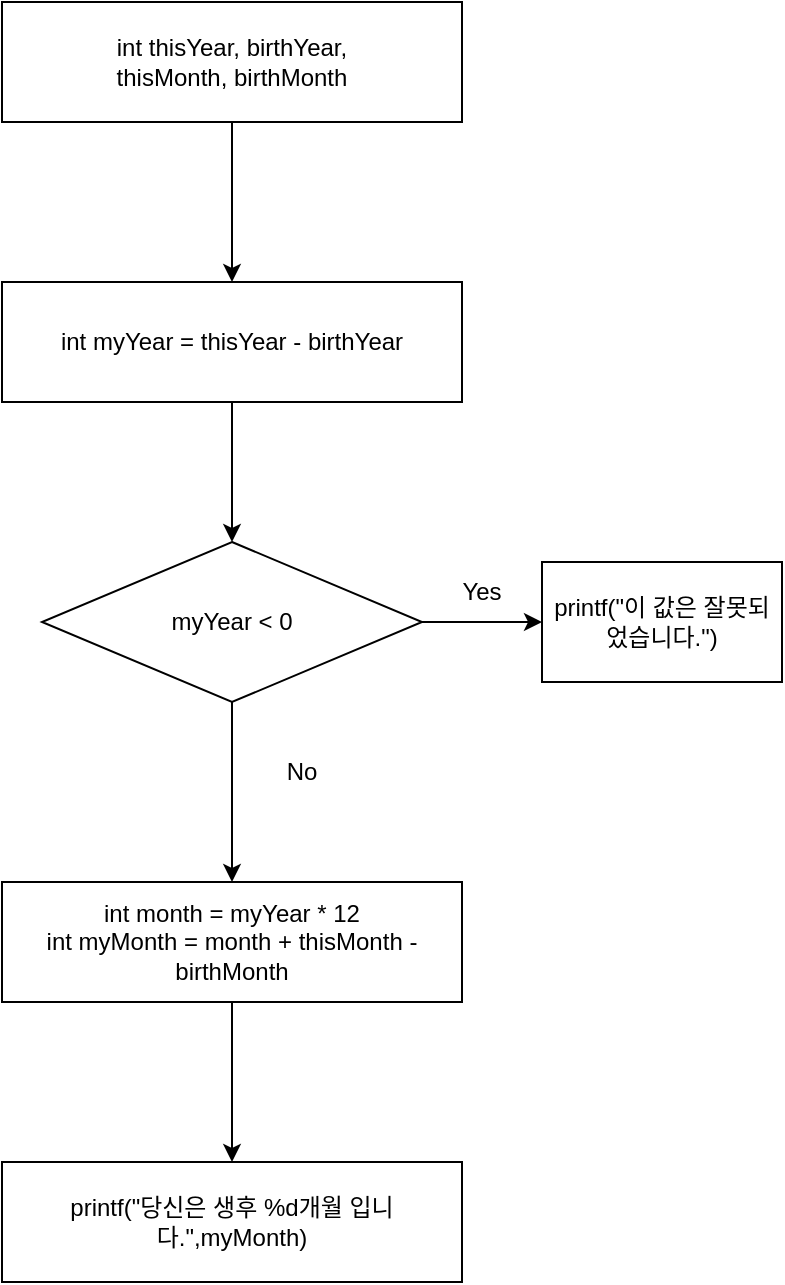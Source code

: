 <mxfile version="20.8.20" type="device"><diagram name="페이지-1" id="kRu-CjeTG0efcrezi78j"><mxGraphModel dx="822" dy="535" grid="1" gridSize="10" guides="1" tooltips="1" connect="1" arrows="1" fold="1" page="1" pageScale="1" pageWidth="827" pageHeight="1169" math="0" shadow="0"><root><mxCell id="0"/><mxCell id="1" parent="0"/><mxCell id="2gycAzq3X-CyHfPBIoUS-3" value="" style="edgeStyle=orthogonalEdgeStyle;rounded=0;orthogonalLoop=1;jettySize=auto;html=1;" edge="1" parent="1" source="2gycAzq3X-CyHfPBIoUS-1" target="2gycAzq3X-CyHfPBIoUS-2"><mxGeometry relative="1" as="geometry"/></mxCell><mxCell id="2gycAzq3X-CyHfPBIoUS-1" value="int thisYear, birthYear,&lt;br&gt;thisMonth, birthMonth" style="rounded=0;whiteSpace=wrap;html=1;" vertex="1" parent="1"><mxGeometry x="160" y="160" width="230" height="60" as="geometry"/></mxCell><mxCell id="2gycAzq3X-CyHfPBIoUS-5" value="" style="edgeStyle=orthogonalEdgeStyle;rounded=0;orthogonalLoop=1;jettySize=auto;html=1;" edge="1" parent="1" source="2gycAzq3X-CyHfPBIoUS-2" target="2gycAzq3X-CyHfPBIoUS-4"><mxGeometry relative="1" as="geometry"/></mxCell><mxCell id="2gycAzq3X-CyHfPBIoUS-2" value="int myYear = thisYear - birthYear" style="whiteSpace=wrap;html=1;rounded=0;" vertex="1" parent="1"><mxGeometry x="160" y="300" width="230" height="60" as="geometry"/></mxCell><mxCell id="2gycAzq3X-CyHfPBIoUS-8" value="" style="edgeStyle=orthogonalEdgeStyle;rounded=0;orthogonalLoop=1;jettySize=auto;html=1;" edge="1" parent="1" source="2gycAzq3X-CyHfPBIoUS-4" target="2gycAzq3X-CyHfPBIoUS-7"><mxGeometry relative="1" as="geometry"/></mxCell><mxCell id="2gycAzq3X-CyHfPBIoUS-12" value="" style="edgeStyle=orthogonalEdgeStyle;rounded=0;orthogonalLoop=1;jettySize=auto;html=1;" edge="1" parent="1" source="2gycAzq3X-CyHfPBIoUS-4" target="2gycAzq3X-CyHfPBIoUS-11"><mxGeometry relative="1" as="geometry"/></mxCell><mxCell id="2gycAzq3X-CyHfPBIoUS-4" value="myYear &amp;lt; 0" style="rhombus;whiteSpace=wrap;html=1;rounded=0;" vertex="1" parent="1"><mxGeometry x="180" y="430" width="190" height="80" as="geometry"/></mxCell><mxCell id="2gycAzq3X-CyHfPBIoUS-7" value="printf(&quot;이 값은 잘못되었습니다.&quot;)" style="whiteSpace=wrap;html=1;rounded=0;" vertex="1" parent="1"><mxGeometry x="430" y="440" width="120" height="60" as="geometry"/></mxCell><mxCell id="2gycAzq3X-CyHfPBIoUS-14" value="" style="edgeStyle=orthogonalEdgeStyle;rounded=0;orthogonalLoop=1;jettySize=auto;html=1;" edge="1" parent="1" source="2gycAzq3X-CyHfPBIoUS-11" target="2gycAzq3X-CyHfPBIoUS-13"><mxGeometry relative="1" as="geometry"/></mxCell><mxCell id="2gycAzq3X-CyHfPBIoUS-11" value="int month = myYear * 12&lt;br&gt;int myMonth = month + thisMonth - birthMonth" style="whiteSpace=wrap;html=1;rounded=0;" vertex="1" parent="1"><mxGeometry x="160" y="600" width="230" height="60" as="geometry"/></mxCell><mxCell id="2gycAzq3X-CyHfPBIoUS-13" value="printf(&quot;당신은 생후 %d개월 입니다.&quot;,myMonth)" style="whiteSpace=wrap;html=1;rounded=0;" vertex="1" parent="1"><mxGeometry x="160" y="740" width="230" height="60" as="geometry"/></mxCell><mxCell id="2gycAzq3X-CyHfPBIoUS-15" value="Yes" style="text;html=1;strokeColor=none;fillColor=none;align=center;verticalAlign=middle;whiteSpace=wrap;rounded=0;" vertex="1" parent="1"><mxGeometry x="370" y="440" width="60" height="30" as="geometry"/></mxCell><mxCell id="2gycAzq3X-CyHfPBIoUS-16" value="No" style="text;html=1;strokeColor=none;fillColor=none;align=center;verticalAlign=middle;whiteSpace=wrap;rounded=0;" vertex="1" parent="1"><mxGeometry x="280" y="530" width="60" height="30" as="geometry"/></mxCell></root></mxGraphModel></diagram></mxfile>